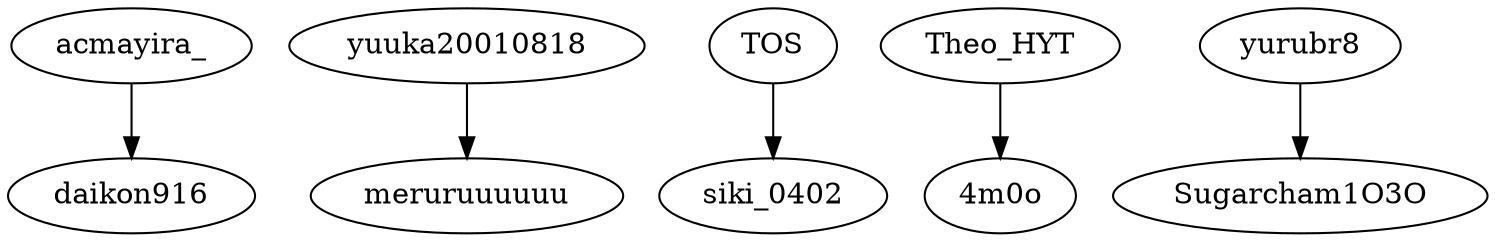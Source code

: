 strict digraph {
"acmayira_" -> "daikon916"
"yuuka20010818" -> "meruruuuuuu"
"TOS" -> "siki_0402"
"Theo_HYT" -> "4m0o"
"yurubr8" -> "Sugarcham1O3O"
}